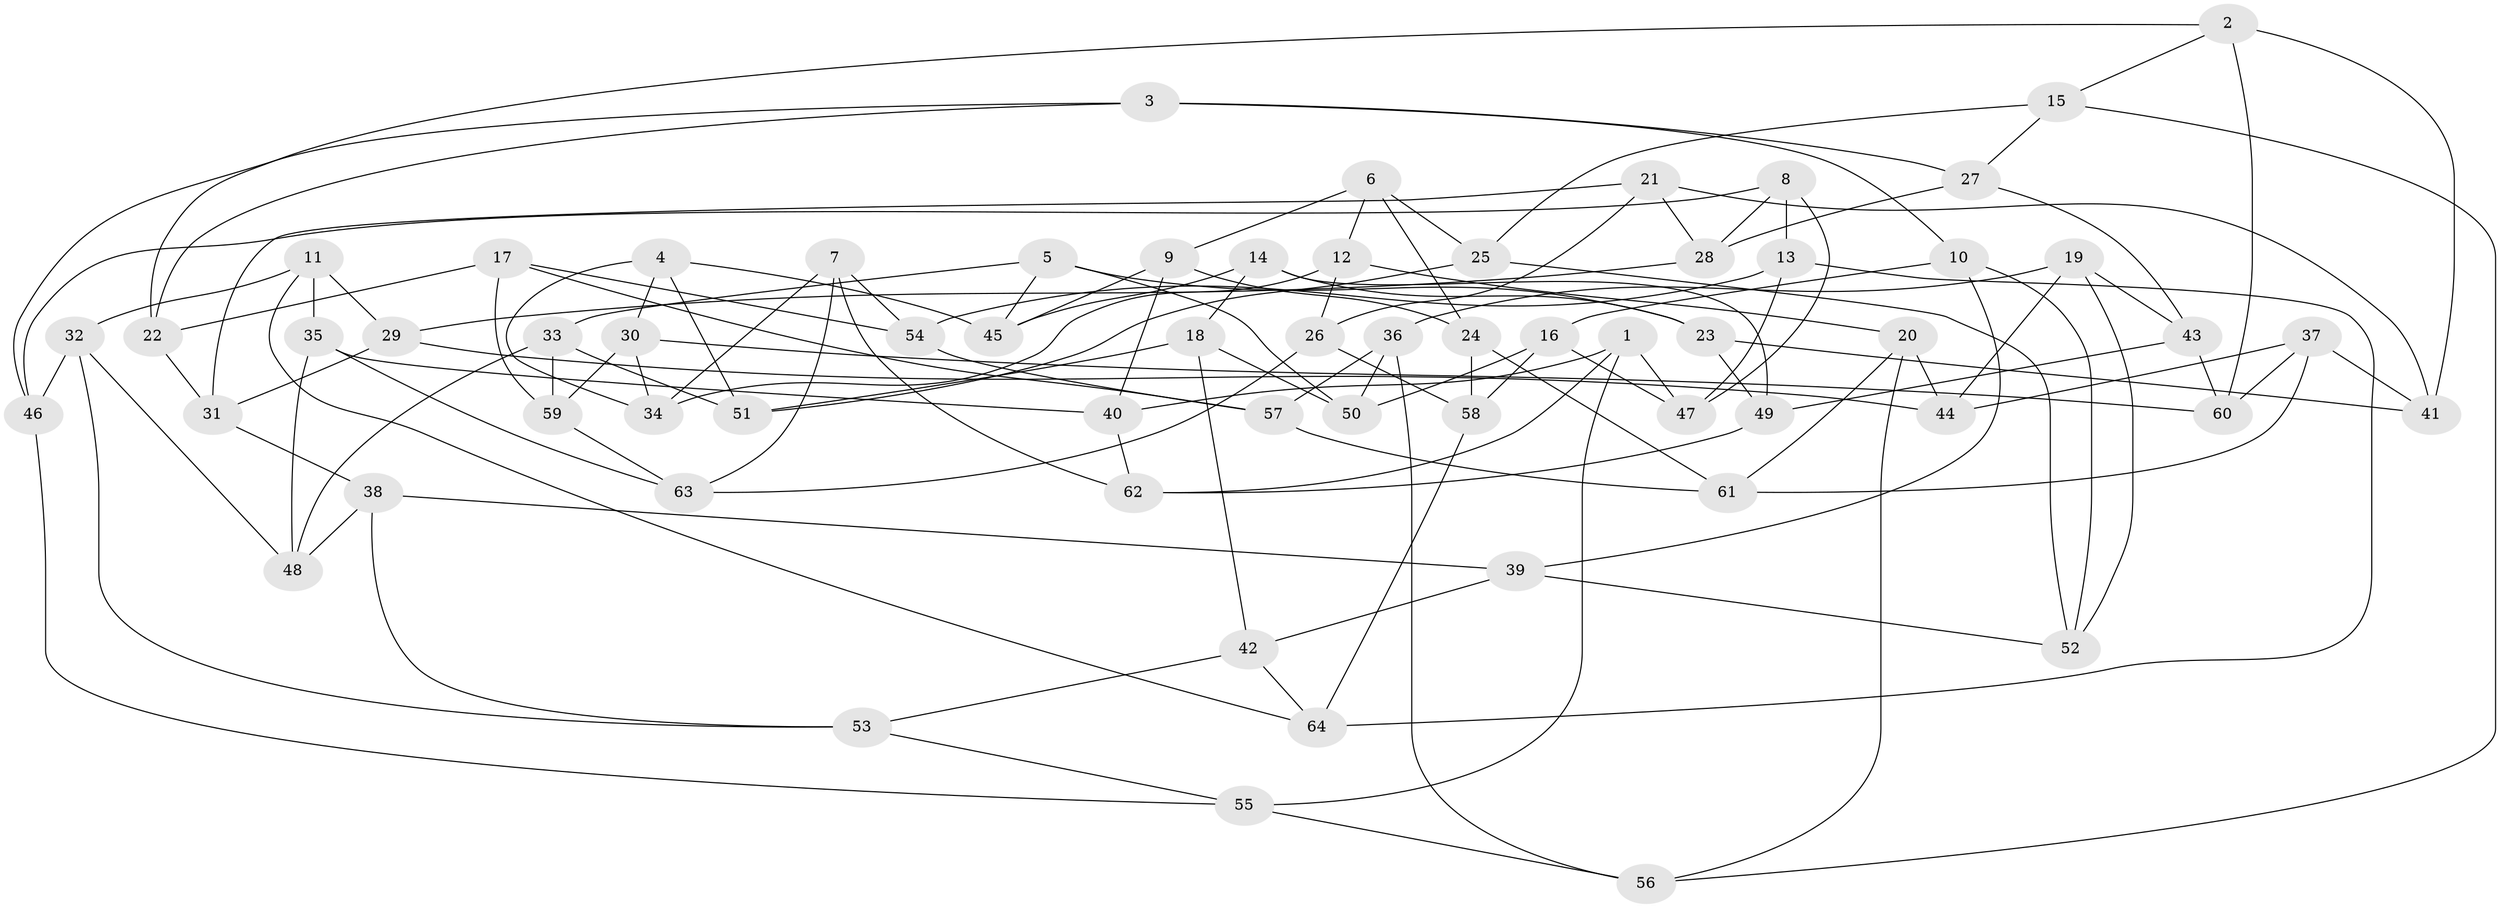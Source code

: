 // coarse degree distribution, {10: 0.02564102564102564, 4: 0.6666666666666666, 6: 0.02564102564102564, 8: 0.10256410256410256, 9: 0.02564102564102564, 3: 0.1282051282051282, 2: 0.02564102564102564}
// Generated by graph-tools (version 1.1) at 2025/53/03/04/25 22:53:58]
// undirected, 64 vertices, 128 edges
graph export_dot {
  node [color=gray90,style=filled];
  1;
  2;
  3;
  4;
  5;
  6;
  7;
  8;
  9;
  10;
  11;
  12;
  13;
  14;
  15;
  16;
  17;
  18;
  19;
  20;
  21;
  22;
  23;
  24;
  25;
  26;
  27;
  28;
  29;
  30;
  31;
  32;
  33;
  34;
  35;
  36;
  37;
  38;
  39;
  40;
  41;
  42;
  43;
  44;
  45;
  46;
  47;
  48;
  49;
  50;
  51;
  52;
  53;
  54;
  55;
  56;
  57;
  58;
  59;
  60;
  61;
  62;
  63;
  64;
  1 -- 62;
  1 -- 40;
  1 -- 55;
  1 -- 47;
  2 -- 60;
  2 -- 22;
  2 -- 15;
  2 -- 41;
  3 -- 22;
  3 -- 27;
  3 -- 46;
  3 -- 10;
  4 -- 30;
  4 -- 51;
  4 -- 45;
  4 -- 34;
  5 -- 23;
  5 -- 33;
  5 -- 50;
  5 -- 45;
  6 -- 24;
  6 -- 12;
  6 -- 9;
  6 -- 25;
  7 -- 54;
  7 -- 62;
  7 -- 34;
  7 -- 63;
  8 -- 46;
  8 -- 13;
  8 -- 28;
  8 -- 47;
  9 -- 45;
  9 -- 24;
  9 -- 40;
  10 -- 16;
  10 -- 52;
  10 -- 39;
  11 -- 32;
  11 -- 29;
  11 -- 64;
  11 -- 35;
  12 -- 20;
  12 -- 34;
  12 -- 26;
  13 -- 64;
  13 -- 54;
  13 -- 47;
  14 -- 18;
  14 -- 45;
  14 -- 23;
  14 -- 49;
  15 -- 25;
  15 -- 56;
  15 -- 27;
  16 -- 50;
  16 -- 58;
  16 -- 47;
  17 -- 57;
  17 -- 59;
  17 -- 22;
  17 -- 54;
  18 -- 50;
  18 -- 42;
  18 -- 51;
  19 -- 36;
  19 -- 43;
  19 -- 44;
  19 -- 52;
  20 -- 61;
  20 -- 56;
  20 -- 44;
  21 -- 28;
  21 -- 26;
  21 -- 31;
  21 -- 41;
  22 -- 31;
  23 -- 49;
  23 -- 41;
  24 -- 61;
  24 -- 58;
  25 -- 51;
  25 -- 52;
  26 -- 58;
  26 -- 63;
  27 -- 43;
  27 -- 28;
  28 -- 29;
  29 -- 31;
  29 -- 44;
  30 -- 59;
  30 -- 34;
  30 -- 60;
  31 -- 38;
  32 -- 46;
  32 -- 53;
  32 -- 48;
  33 -- 51;
  33 -- 59;
  33 -- 48;
  35 -- 48;
  35 -- 40;
  35 -- 63;
  36 -- 57;
  36 -- 50;
  36 -- 56;
  37 -- 44;
  37 -- 60;
  37 -- 61;
  37 -- 41;
  38 -- 39;
  38 -- 53;
  38 -- 48;
  39 -- 42;
  39 -- 52;
  40 -- 62;
  42 -- 64;
  42 -- 53;
  43 -- 49;
  43 -- 60;
  46 -- 55;
  49 -- 62;
  53 -- 55;
  54 -- 57;
  55 -- 56;
  57 -- 61;
  58 -- 64;
  59 -- 63;
}
